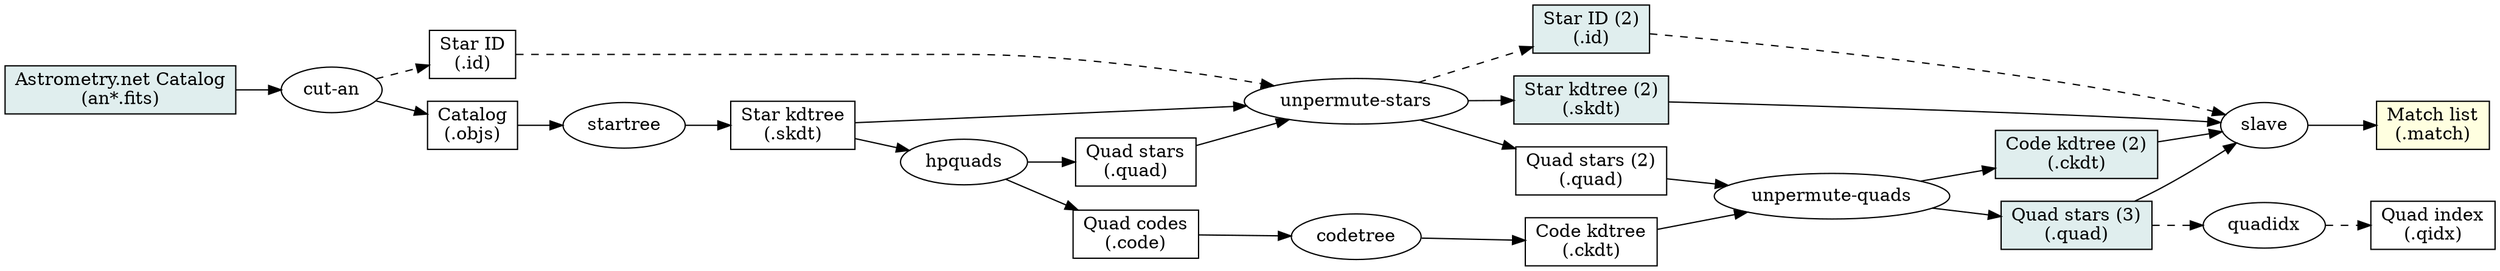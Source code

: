 graph P {
	graph [ rankdir = LR ];
	node [ shape=box ];
	edge [ dir=forward ];
	node [ style=filled, fillcolor=azure2 ];
	ancat [ label="Astrometry.net Catalog\n(an*.fits)" ];

	quad3  [ label="Quad stars (3)\n(.quad)" ];
	ckdt2  [ label="Code kdtree (2)\n(.ckdt)" ];
	skdt2 [ label="Star kdtree (2)\n(.skdt)" ];
	id2    [ label="Star ID (2)\n(.id)" ];

	node [ fillcolor=lightyellow ];
	match [ label="Match list\n(.match)" ];

	node [ style="" ];
	id    [ label="Star ID\n(.id)" ];
	skdt  [ label="Star kdtree\n(.skdt)" ];
	objs  [ label="Catalog\n(.objs)" ];
	quad  [ label="Quad stars\n(.quad)" ];
	ckdt  [ label="Code kdtree\n(.ckdt)" ];
	code  [ label="Quad codes\n(.code)" ];
	qidx [ label="Quad index\n(.qidx)" ];
	quad2  [ label="Quad stars (2)\n(.quad)" ];

	node [ shape=ellipse ];

	cut_an [ label="cut-an" ];

	ancat -- cut_an
	cut_an -- objs
	cut_an -- id [ style=dashed ];
	objs -- startree -- skdt

	skdt -- hpquads
	hpquads -- code
	hpquads -- quad
	code -- codetree -- ckdt

	unperm_stars [ label="unpermute-stars" ];

	skdt -- unperm_stars -- skdt2
	id   -- unperm_stars [ minlen=5, style=dashed ];
	unperm_stars -- id2 [ style=dashed ];
	quad -- unperm_stars -- quad2

	unperm_quads [ label="unpermute-quads" ];

	quad2 -- unperm_quads -- quad3
	ckdt  -- unperm_quads -- ckdt2

	skdt2 -- slave [ minlen=3 ];
	ckdt2 -- slave
	quad3 -- slave
	id2   -- slave [ minlen=3, style=dashed ];

	slave -- match

	quad3 -- quadidx -- qidx [ style=dashed ];
}

//   dot -Tps2 -o pipelineall.eps pipelineall.dot
//   epstopng pipelineall.eps
